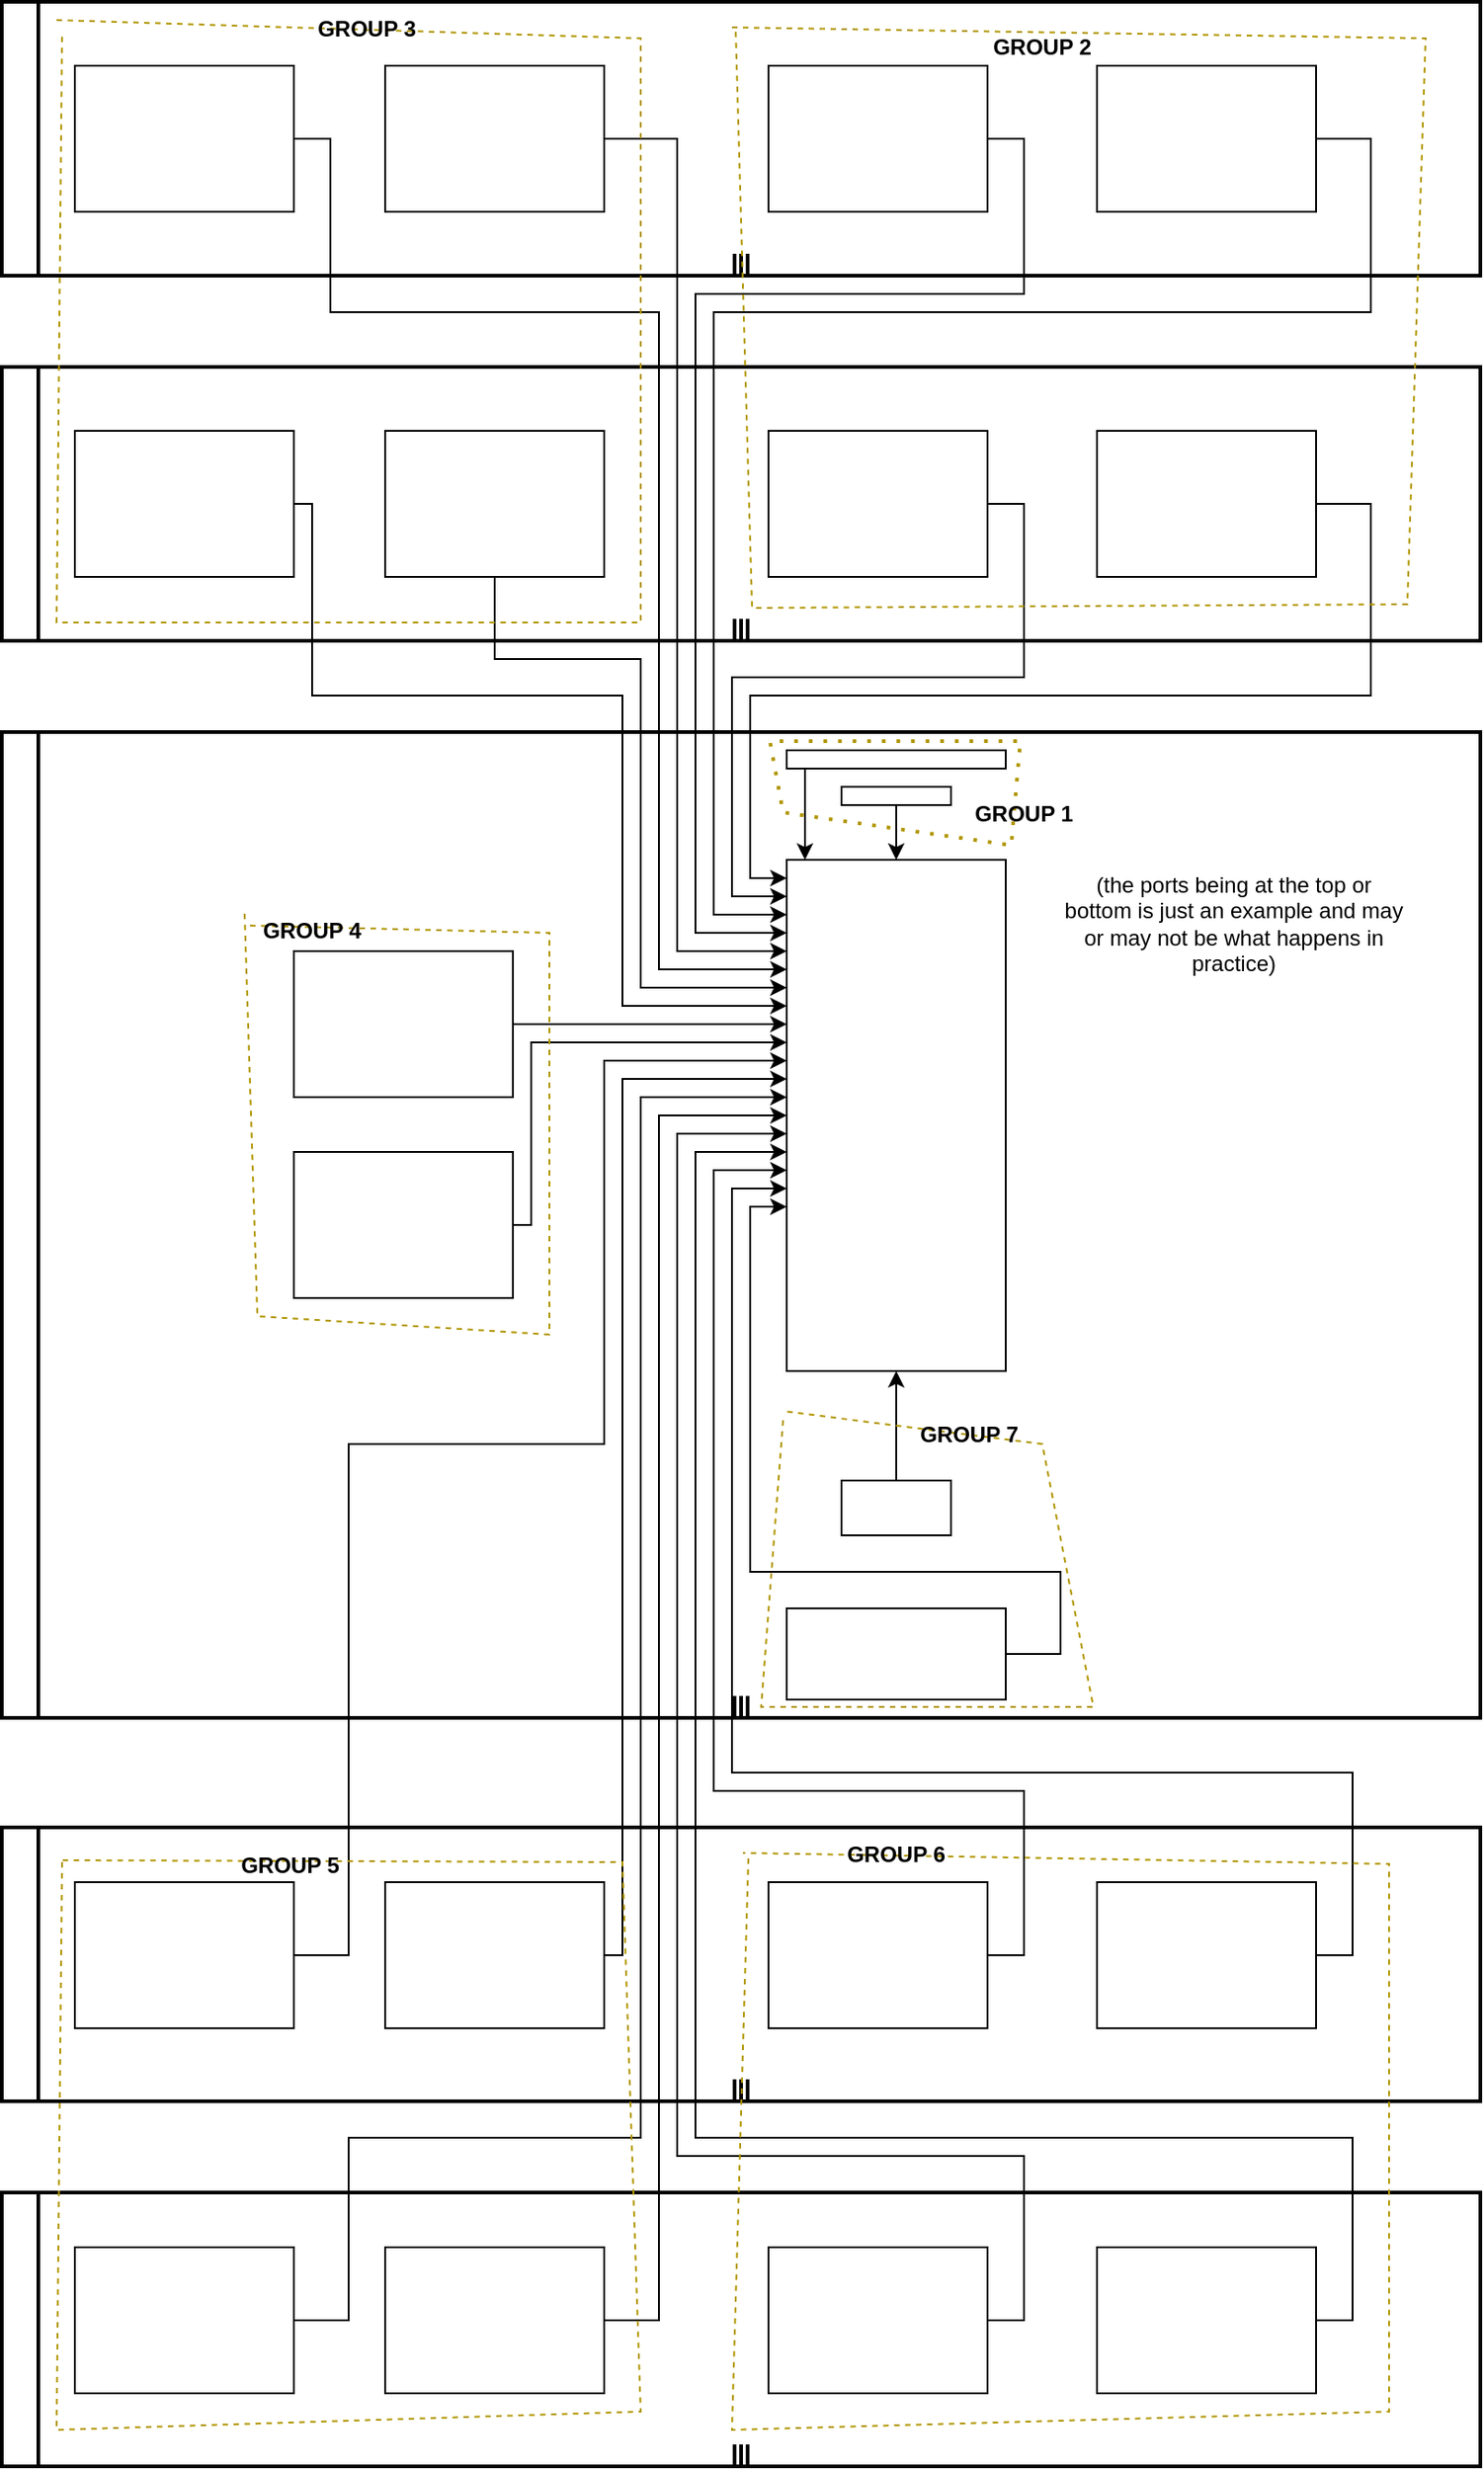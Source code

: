 <mxfile version="28.2.5">
  <diagram name="Page-1" id="y0QL2tkSJJZujMTYGrcq">
    <mxGraphModel dx="1097" dy="698" grid="1" gridSize="10" guides="1" tooltips="1" connect="1" arrows="1" fold="1" page="1" pageScale="1" pageWidth="850" pageHeight="1100" math="0" shadow="0">
      <root>
        <mxCell id="0" />
        <mxCell id="1" parent="0" />
        <mxCell id="HmQoRry8JQ-jzrHZFkb6-1" value="" style="shape=mxgraph.bpmn.swimlane;html=1;startSize=20;horizontal=0;swimlaneLine=1;collapsible=0;fontStyle=0;swimlaneFillColor=#ffffff;strokeWidth=2;isCollection=1;whiteSpace=wrap;" vertex="1" parent="1">
          <mxGeometry x="110" y="330" width="810" height="150" as="geometry" />
        </mxCell>
        <mxCell id="HmQoRry8JQ-jzrHZFkb6-2" value="" style="shape=mxgraph.bpmn.swimlane;html=1;startSize=20;horizontal=0;swimlaneLine=1;collapsible=0;fontStyle=0;swimlaneFillColor=#ffffff;strokeWidth=2;isCollection=1;whiteSpace=wrap;" vertex="1" parent="1">
          <mxGeometry x="110" y="530" width="810" height="150" as="geometry" />
        </mxCell>
        <mxCell id="HmQoRry8JQ-jzrHZFkb6-3" value="" style="shape=mxgraph.bpmn.swimlane;html=1;startSize=20;horizontal=0;swimlaneLine=1;collapsible=0;fontStyle=0;swimlaneFillColor=#ffffff;strokeWidth=2;isCollection=1;whiteSpace=wrap;" vertex="1" parent="1">
          <mxGeometry x="110" y="730" width="810" height="540" as="geometry" />
        </mxCell>
        <mxCell id="HmQoRry8JQ-jzrHZFkb6-4" value="" style="shape=mxgraph.bpmn.swimlane;html=1;startSize=20;horizontal=0;swimlaneLine=1;collapsible=0;fontStyle=0;swimlaneFillColor=#ffffff;strokeWidth=2;isCollection=1;whiteSpace=wrap;" vertex="1" parent="1">
          <mxGeometry x="110" y="1330" width="810" height="150" as="geometry" />
        </mxCell>
        <mxCell id="HmQoRry8JQ-jzrHZFkb6-5" value="" style="shape=mxgraph.bpmn.swimlane;html=1;startSize=20;horizontal=0;swimlaneLine=1;collapsible=0;fontStyle=0;swimlaneFillColor=#ffffff;strokeWidth=2;isCollection=1;whiteSpace=wrap;" vertex="1" parent="1">
          <mxGeometry x="110" y="1530" width="810" height="150" as="geometry" />
        </mxCell>
        <mxCell id="HmQoRry8JQ-jzrHZFkb6-6" value="" style="points=[[0.25,0,0],[0.5,0,0],[0.75,0,0],[1,0.25,0],[1,0.5,0],[1,0.75,0],[0.75,1,0],[0.5,1,0],[0.25,1,0],[0,0.75,0],[0,0.5,0],[0,0.25,0]];shape=mxgraph.bpmn.task2;whiteSpace=wrap;rectStyle=rounded;size=10;html=1;container=1;expand=0;collapsible=0;taskMarker=abstract;" vertex="1" parent="1">
          <mxGeometry x="540" y="800" width="120" height="280" as="geometry" />
        </mxCell>
        <mxCell id="HmQoRry8JQ-jzrHZFkb6-18" style="edgeStyle=orthogonalEdgeStyle;rounded=0;orthogonalLoop=1;jettySize=auto;html=1;" edge="1" parent="1" source="HmQoRry8JQ-jzrHZFkb6-7" target="HmQoRry8JQ-jzrHZFkb6-6">
          <mxGeometry relative="1" as="geometry">
            <Array as="points">
              <mxPoint x="290" y="405" />
              <mxPoint x="290" y="500" />
              <mxPoint x="470" y="500" />
              <mxPoint x="470" y="860" />
            </Array>
          </mxGeometry>
        </mxCell>
        <mxCell id="HmQoRry8JQ-jzrHZFkb6-7" value="" style="points=[[0.25,0,0],[0.5,0,0],[0.75,0,0],[1,0.25,0],[1,0.5,0],[1,0.75,0],[0.75,1,0],[0.5,1,0],[0.25,1,0],[0,0.75,0],[0,0.5,0],[0,0.25,0]];shape=mxgraph.bpmn.task2;whiteSpace=wrap;rectStyle=rounded;size=10;html=1;container=1;expand=0;collapsible=0;taskMarker=abstract;" vertex="1" parent="1">
          <mxGeometry x="150" y="365" width="120" height="80" as="geometry" />
        </mxCell>
        <mxCell id="HmQoRry8JQ-jzrHZFkb6-19" style="edgeStyle=orthogonalEdgeStyle;rounded=0;orthogonalLoop=1;jettySize=auto;html=1;" edge="1" parent="1" source="HmQoRry8JQ-jzrHZFkb6-8" target="HmQoRry8JQ-jzrHZFkb6-6">
          <mxGeometry relative="1" as="geometry">
            <Array as="points">
              <mxPoint x="480" y="405" />
              <mxPoint x="480" y="850" />
            </Array>
          </mxGeometry>
        </mxCell>
        <mxCell id="HmQoRry8JQ-jzrHZFkb6-8" value="" style="points=[[0.25,0,0],[0.5,0,0],[0.75,0,0],[1,0.25,0],[1,0.5,0],[1,0.75,0],[0.75,1,0],[0.5,1,0],[0.25,1,0],[0,0.75,0],[0,0.5,0],[0,0.25,0]];shape=mxgraph.bpmn.task2;whiteSpace=wrap;rectStyle=rounded;size=10;html=1;container=1;expand=0;collapsible=0;taskMarker=abstract;" vertex="1" parent="1">
          <mxGeometry x="320" y="365" width="120" height="80" as="geometry" />
        </mxCell>
        <mxCell id="HmQoRry8JQ-jzrHZFkb6-20" style="edgeStyle=orthogonalEdgeStyle;rounded=0;orthogonalLoop=1;jettySize=auto;html=1;" edge="1" parent="1" source="HmQoRry8JQ-jzrHZFkb6-9" target="HmQoRry8JQ-jzrHZFkb6-6">
          <mxGeometry relative="1" as="geometry">
            <Array as="points">
              <mxPoint x="670" y="405" />
              <mxPoint x="670" y="490" />
              <mxPoint x="490" y="490" />
              <mxPoint x="490" y="840" />
            </Array>
          </mxGeometry>
        </mxCell>
        <mxCell id="HmQoRry8JQ-jzrHZFkb6-9" value="" style="points=[[0.25,0,0],[0.5,0,0],[0.75,0,0],[1,0.25,0],[1,0.5,0],[1,0.75,0],[0.75,1,0],[0.5,1,0],[0.25,1,0],[0,0.75,0],[0,0.5,0],[0,0.25,0]];shape=mxgraph.bpmn.task2;whiteSpace=wrap;rectStyle=rounded;size=10;html=1;container=1;expand=0;collapsible=0;taskMarker=abstract;" vertex="1" parent="1">
          <mxGeometry x="530" y="365" width="120" height="80" as="geometry" />
        </mxCell>
        <mxCell id="HmQoRry8JQ-jzrHZFkb6-21" style="edgeStyle=orthogonalEdgeStyle;rounded=0;orthogonalLoop=1;jettySize=auto;html=1;" edge="1" parent="1" source="HmQoRry8JQ-jzrHZFkb6-10" target="HmQoRry8JQ-jzrHZFkb6-6">
          <mxGeometry relative="1" as="geometry">
            <Array as="points">
              <mxPoint x="860" y="405" />
              <mxPoint x="860" y="500" />
              <mxPoint x="500" y="500" />
              <mxPoint x="500" y="830" />
            </Array>
          </mxGeometry>
        </mxCell>
        <mxCell id="HmQoRry8JQ-jzrHZFkb6-10" value="" style="points=[[0.25,0,0],[0.5,0,0],[0.75,0,0],[1,0.25,0],[1,0.5,0],[1,0.75,0],[0.75,1,0],[0.5,1,0],[0.25,1,0],[0,0.75,0],[0,0.5,0],[0,0.25,0]];shape=mxgraph.bpmn.task2;whiteSpace=wrap;rectStyle=rounded;size=10;html=1;container=1;expand=0;collapsible=0;taskMarker=abstract;" vertex="1" parent="1">
          <mxGeometry x="710" y="365" width="120" height="80" as="geometry" />
        </mxCell>
        <mxCell id="HmQoRry8JQ-jzrHZFkb6-16" style="edgeStyle=orthogonalEdgeStyle;rounded=0;orthogonalLoop=1;jettySize=auto;html=1;" edge="1" parent="1" source="HmQoRry8JQ-jzrHZFkb6-12" target="HmQoRry8JQ-jzrHZFkb6-6">
          <mxGeometry relative="1" as="geometry">
            <Array as="points">
              <mxPoint x="280" y="605" />
              <mxPoint x="280" y="710" />
              <mxPoint x="450" y="710" />
              <mxPoint x="450" y="880" />
            </Array>
          </mxGeometry>
        </mxCell>
        <mxCell id="HmQoRry8JQ-jzrHZFkb6-12" value="" style="points=[[0.25,0,0],[0.5,0,0],[0.75,0,0],[1,0.25,0],[1,0.5,0],[1,0.75,0],[0.75,1,0],[0.5,1,0],[0.25,1,0],[0,0.75,0],[0,0.5,0],[0,0.25,0]];shape=mxgraph.bpmn.task2;whiteSpace=wrap;rectStyle=rounded;size=10;html=1;container=1;expand=0;collapsible=0;taskMarker=abstract;" vertex="1" parent="1">
          <mxGeometry x="150" y="565" width="120" height="80" as="geometry" />
        </mxCell>
        <mxCell id="HmQoRry8JQ-jzrHZFkb6-17" style="edgeStyle=orthogonalEdgeStyle;rounded=0;orthogonalLoop=1;jettySize=auto;html=1;" edge="1" parent="1" source="HmQoRry8JQ-jzrHZFkb6-13" target="HmQoRry8JQ-jzrHZFkb6-6">
          <mxGeometry relative="1" as="geometry">
            <Array as="points">
              <mxPoint x="380" y="690" />
              <mxPoint x="460" y="690" />
              <mxPoint x="460" y="870" />
            </Array>
          </mxGeometry>
        </mxCell>
        <mxCell id="HmQoRry8JQ-jzrHZFkb6-13" value="" style="points=[[0.25,0,0],[0.5,0,0],[0.75,0,0],[1,0.25,0],[1,0.5,0],[1,0.75,0],[0.75,1,0],[0.5,1,0],[0.25,1,0],[0,0.75,0],[0,0.5,0],[0,0.25,0]];shape=mxgraph.bpmn.task2;whiteSpace=wrap;rectStyle=rounded;size=10;html=1;container=1;expand=0;collapsible=0;taskMarker=abstract;" vertex="1" parent="1">
          <mxGeometry x="320" y="565" width="120" height="80" as="geometry" />
        </mxCell>
        <mxCell id="HmQoRry8JQ-jzrHZFkb6-22" style="edgeStyle=orthogonalEdgeStyle;rounded=0;orthogonalLoop=1;jettySize=auto;html=1;" edge="1" parent="1" source="HmQoRry8JQ-jzrHZFkb6-14" target="HmQoRry8JQ-jzrHZFkb6-6">
          <mxGeometry relative="1" as="geometry">
            <Array as="points">
              <mxPoint x="670" y="605" />
              <mxPoint x="670" y="700" />
              <mxPoint x="510" y="700" />
              <mxPoint x="510" y="820" />
            </Array>
          </mxGeometry>
        </mxCell>
        <mxCell id="HmQoRry8JQ-jzrHZFkb6-14" value="" style="points=[[0.25,0,0],[0.5,0,0],[0.75,0,0],[1,0.25,0],[1,0.5,0],[1,0.75,0],[0.75,1,0],[0.5,1,0],[0.25,1,0],[0,0.75,0],[0,0.5,0],[0,0.25,0]];shape=mxgraph.bpmn.task2;whiteSpace=wrap;rectStyle=rounded;size=10;html=1;container=1;expand=0;collapsible=0;taskMarker=abstract;" vertex="1" parent="1">
          <mxGeometry x="530" y="565" width="120" height="80" as="geometry" />
        </mxCell>
        <mxCell id="HmQoRry8JQ-jzrHZFkb6-23" style="edgeStyle=orthogonalEdgeStyle;rounded=0;orthogonalLoop=1;jettySize=auto;html=1;" edge="1" parent="1" source="HmQoRry8JQ-jzrHZFkb6-15" target="HmQoRry8JQ-jzrHZFkb6-6">
          <mxGeometry relative="1" as="geometry">
            <Array as="points">
              <mxPoint x="860" y="605" />
              <mxPoint x="860" y="710" />
              <mxPoint x="520" y="710" />
              <mxPoint x="520" y="810" />
            </Array>
          </mxGeometry>
        </mxCell>
        <mxCell id="HmQoRry8JQ-jzrHZFkb6-15" value="" style="points=[[0.25,0,0],[0.5,0,0],[0.75,0,0],[1,0.25,0],[1,0.5,0],[1,0.75,0],[0.75,1,0],[0.5,1,0],[0.25,1,0],[0,0.75,0],[0,0.5,0],[0,0.25,0]];shape=mxgraph.bpmn.task2;whiteSpace=wrap;rectStyle=rounded;size=10;html=1;container=1;expand=0;collapsible=0;taskMarker=abstract;" vertex="1" parent="1">
          <mxGeometry x="710" y="565" width="120" height="80" as="geometry" />
        </mxCell>
        <mxCell id="HmQoRry8JQ-jzrHZFkb6-25" style="edgeStyle=orthogonalEdgeStyle;rounded=0;orthogonalLoop=1;jettySize=auto;html=1;" edge="1" parent="1" source="HmQoRry8JQ-jzrHZFkb6-24" target="HmQoRry8JQ-jzrHZFkb6-6">
          <mxGeometry relative="1" as="geometry">
            <Array as="points">
              <mxPoint x="550" y="780" />
              <mxPoint x="550" y="780" />
            </Array>
          </mxGeometry>
        </mxCell>
        <mxCell id="HmQoRry8JQ-jzrHZFkb6-24" value="" style="points=[[0.25,0,0],[0.5,0,0],[0.75,0,0],[1,0.25,0],[1,0.5,0],[1,0.75,0],[0.75,1,0],[0.5,1,0],[0.25,1,0],[0,0.75,0],[0,0.5,0],[0,0.25,0]];shape=mxgraph.bpmn.task2;whiteSpace=wrap;rectStyle=rounded;size=10;html=1;container=1;expand=0;collapsible=0;taskMarker=abstract;" vertex="1" parent="1">
          <mxGeometry x="540" y="740" width="120" height="10" as="geometry" />
        </mxCell>
        <mxCell id="HmQoRry8JQ-jzrHZFkb6-27" style="edgeStyle=orthogonalEdgeStyle;rounded=0;orthogonalLoop=1;jettySize=auto;html=1;" edge="1" parent="1" source="HmQoRry8JQ-jzrHZFkb6-26" target="HmQoRry8JQ-jzrHZFkb6-6">
          <mxGeometry relative="1" as="geometry" />
        </mxCell>
        <mxCell id="HmQoRry8JQ-jzrHZFkb6-26" value="" style="points=[[0.25,0,0],[0.5,0,0],[0.75,0,0],[1,0.25,0],[1,0.5,0],[1,0.75,0],[0.75,1,0],[0.5,1,0],[0.25,1,0],[0,0.75,0],[0,0.5,0],[0,0.25,0]];shape=mxgraph.bpmn.task2;whiteSpace=wrap;rectStyle=rounded;size=10;html=1;container=1;expand=0;collapsible=0;taskMarker=abstract;" vertex="1" parent="1">
          <mxGeometry x="570" y="760" width="60" height="10" as="geometry" />
        </mxCell>
        <mxCell id="HmQoRry8JQ-jzrHZFkb6-31" style="edgeStyle=orthogonalEdgeStyle;rounded=0;orthogonalLoop=1;jettySize=auto;html=1;" edge="1" parent="1" source="HmQoRry8JQ-jzrHZFkb6-29" target="HmQoRry8JQ-jzrHZFkb6-6">
          <mxGeometry relative="1" as="geometry">
            <Array as="points">
              <mxPoint x="500" y="890" />
              <mxPoint x="500" y="890" />
            </Array>
          </mxGeometry>
        </mxCell>
        <mxCell id="HmQoRry8JQ-jzrHZFkb6-29" value="" style="points=[[0.25,0,0],[0.5,0,0],[0.75,0,0],[1,0.25,0],[1,0.5,0],[1,0.75,0],[0.75,1,0],[0.5,1,0],[0.25,1,0],[0,0.75,0],[0,0.5,0],[0,0.25,0]];shape=mxgraph.bpmn.task2;whiteSpace=wrap;rectStyle=rounded;size=10;html=1;container=1;expand=0;collapsible=0;taskMarker=abstract;" vertex="1" parent="1">
          <mxGeometry x="270" y="850" width="120" height="80" as="geometry" />
        </mxCell>
        <mxCell id="HmQoRry8JQ-jzrHZFkb6-32" style="edgeStyle=orthogonalEdgeStyle;rounded=0;orthogonalLoop=1;jettySize=auto;html=1;" edge="1" parent="1" source="HmQoRry8JQ-jzrHZFkb6-30" target="HmQoRry8JQ-jzrHZFkb6-6">
          <mxGeometry relative="1" as="geometry">
            <Array as="points">
              <mxPoint x="400" y="1000" />
              <mxPoint x="400" y="900" />
            </Array>
          </mxGeometry>
        </mxCell>
        <mxCell id="HmQoRry8JQ-jzrHZFkb6-30" value="" style="points=[[0.25,0,0],[0.5,0,0],[0.75,0,0],[1,0.25,0],[1,0.5,0],[1,0.75,0],[0.75,1,0],[0.5,1,0],[0.25,1,0],[0,0.75,0],[0,0.5,0],[0,0.25,0]];shape=mxgraph.bpmn.task2;whiteSpace=wrap;rectStyle=rounded;size=10;html=1;container=1;expand=0;collapsible=0;taskMarker=abstract;" vertex="1" parent="1">
          <mxGeometry x="270" y="960" width="120" height="80" as="geometry" />
        </mxCell>
        <mxCell id="HmQoRry8JQ-jzrHZFkb6-41" style="edgeStyle=orthogonalEdgeStyle;rounded=0;orthogonalLoop=1;jettySize=auto;html=1;" edge="1" parent="1" source="HmQoRry8JQ-jzrHZFkb6-33" target="HmQoRry8JQ-jzrHZFkb6-6">
          <mxGeometry relative="1" as="geometry">
            <Array as="points">
              <mxPoint x="300" y="1400" />
              <mxPoint x="300" y="1120" />
              <mxPoint x="440" y="1120" />
              <mxPoint x="440" y="910" />
            </Array>
          </mxGeometry>
        </mxCell>
        <mxCell id="HmQoRry8JQ-jzrHZFkb6-33" value="" style="points=[[0.25,0,0],[0.5,0,0],[0.75,0,0],[1,0.25,0],[1,0.5,0],[1,0.75,0],[0.75,1,0],[0.5,1,0],[0.25,1,0],[0,0.75,0],[0,0.5,0],[0,0.25,0]];shape=mxgraph.bpmn.task2;whiteSpace=wrap;rectStyle=rounded;size=10;html=1;container=1;expand=0;collapsible=0;taskMarker=abstract;" vertex="1" parent="1">
          <mxGeometry x="150" y="1360" width="120" height="80" as="geometry" />
        </mxCell>
        <mxCell id="HmQoRry8JQ-jzrHZFkb6-42" style="edgeStyle=orthogonalEdgeStyle;rounded=0;orthogonalLoop=1;jettySize=auto;html=1;" edge="1" parent="1" source="HmQoRry8JQ-jzrHZFkb6-34" target="HmQoRry8JQ-jzrHZFkb6-6">
          <mxGeometry relative="1" as="geometry">
            <Array as="points">
              <mxPoint x="450" y="1400" />
              <mxPoint x="450" y="920" />
            </Array>
          </mxGeometry>
        </mxCell>
        <mxCell id="HmQoRry8JQ-jzrHZFkb6-34" value="" style="points=[[0.25,0,0],[0.5,0,0],[0.75,0,0],[1,0.25,0],[1,0.5,0],[1,0.75,0],[0.75,1,0],[0.5,1,0],[0.25,1,0],[0,0.75,0],[0,0.5,0],[0,0.25,0]];shape=mxgraph.bpmn.task2;whiteSpace=wrap;rectStyle=rounded;size=10;html=1;container=1;expand=0;collapsible=0;taskMarker=abstract;" vertex="1" parent="1">
          <mxGeometry x="320" y="1360" width="120" height="80" as="geometry" />
        </mxCell>
        <mxCell id="HmQoRry8JQ-jzrHZFkb6-47" style="edgeStyle=orthogonalEdgeStyle;rounded=0;orthogonalLoop=1;jettySize=auto;html=1;" edge="1" parent="1" source="HmQoRry8JQ-jzrHZFkb6-35" target="HmQoRry8JQ-jzrHZFkb6-6">
          <mxGeometry relative="1" as="geometry">
            <Array as="points">
              <mxPoint x="670" y="1400" />
              <mxPoint x="670" y="1310" />
              <mxPoint x="500" y="1310" />
              <mxPoint x="500" y="970" />
            </Array>
          </mxGeometry>
        </mxCell>
        <mxCell id="HmQoRry8JQ-jzrHZFkb6-35" value="" style="points=[[0.25,0,0],[0.5,0,0],[0.75,0,0],[1,0.25,0],[1,0.5,0],[1,0.75,0],[0.75,1,0],[0.5,1,0],[0.25,1,0],[0,0.75,0],[0,0.5,0],[0,0.25,0]];shape=mxgraph.bpmn.task2;whiteSpace=wrap;rectStyle=rounded;size=10;html=1;container=1;expand=0;collapsible=0;taskMarker=abstract;" vertex="1" parent="1">
          <mxGeometry x="530" y="1360" width="120" height="80" as="geometry" />
        </mxCell>
        <mxCell id="HmQoRry8JQ-jzrHZFkb6-48" style="edgeStyle=orthogonalEdgeStyle;rounded=0;orthogonalLoop=1;jettySize=auto;html=1;" edge="1" parent="1" source="HmQoRry8JQ-jzrHZFkb6-36" target="HmQoRry8JQ-jzrHZFkb6-6">
          <mxGeometry relative="1" as="geometry">
            <Array as="points">
              <mxPoint x="850" y="1400" />
              <mxPoint x="850" y="1300" />
              <mxPoint x="510" y="1300" />
              <mxPoint x="510" y="980" />
            </Array>
          </mxGeometry>
        </mxCell>
        <mxCell id="HmQoRry8JQ-jzrHZFkb6-36" value="" style="points=[[0.25,0,0],[0.5,0,0],[0.75,0,0],[1,0.25,0],[1,0.5,0],[1,0.75,0],[0.75,1,0],[0.5,1,0],[0.25,1,0],[0,0.75,0],[0,0.5,0],[0,0.25,0]];shape=mxgraph.bpmn.task2;whiteSpace=wrap;rectStyle=rounded;size=10;html=1;container=1;expand=0;collapsible=0;taskMarker=abstract;" vertex="1" parent="1">
          <mxGeometry x="710" y="1360" width="120" height="80" as="geometry" />
        </mxCell>
        <mxCell id="HmQoRry8JQ-jzrHZFkb6-43" style="edgeStyle=orthogonalEdgeStyle;rounded=0;orthogonalLoop=1;jettySize=auto;html=1;" edge="1" parent="1" source="HmQoRry8JQ-jzrHZFkb6-37" target="HmQoRry8JQ-jzrHZFkb6-6">
          <mxGeometry relative="1" as="geometry">
            <Array as="points">
              <mxPoint x="300" y="1600" />
              <mxPoint x="300" y="1500" />
              <mxPoint x="460" y="1500" />
              <mxPoint x="460" y="930" />
            </Array>
          </mxGeometry>
        </mxCell>
        <mxCell id="HmQoRry8JQ-jzrHZFkb6-37" value="" style="points=[[0.25,0,0],[0.5,0,0],[0.75,0,0],[1,0.25,0],[1,0.5,0],[1,0.75,0],[0.75,1,0],[0.5,1,0],[0.25,1,0],[0,0.75,0],[0,0.5,0],[0,0.25,0]];shape=mxgraph.bpmn.task2;whiteSpace=wrap;rectStyle=rounded;size=10;html=1;container=1;expand=0;collapsible=0;taskMarker=abstract;" vertex="1" parent="1">
          <mxGeometry x="150" y="1560" width="120" height="80" as="geometry" />
        </mxCell>
        <mxCell id="HmQoRry8JQ-jzrHZFkb6-44" style="edgeStyle=orthogonalEdgeStyle;rounded=0;orthogonalLoop=1;jettySize=auto;html=1;" edge="1" parent="1" source="HmQoRry8JQ-jzrHZFkb6-38" target="HmQoRry8JQ-jzrHZFkb6-6">
          <mxGeometry relative="1" as="geometry">
            <Array as="points">
              <mxPoint x="470" y="1600" />
              <mxPoint x="470" y="940" />
            </Array>
          </mxGeometry>
        </mxCell>
        <mxCell id="HmQoRry8JQ-jzrHZFkb6-38" value="" style="points=[[0.25,0,0],[0.5,0,0],[0.75,0,0],[1,0.25,0],[1,0.5,0],[1,0.75,0],[0.75,1,0],[0.5,1,0],[0.25,1,0],[0,0.75,0],[0,0.5,0],[0,0.25,0]];shape=mxgraph.bpmn.task2;whiteSpace=wrap;rectStyle=rounded;size=10;html=1;container=1;expand=0;collapsible=0;taskMarker=abstract;" vertex="1" parent="1">
          <mxGeometry x="320" y="1560" width="120" height="80" as="geometry" />
        </mxCell>
        <mxCell id="HmQoRry8JQ-jzrHZFkb6-45" style="edgeStyle=orthogonalEdgeStyle;rounded=0;orthogonalLoop=1;jettySize=auto;html=1;" edge="1" parent="1" source="HmQoRry8JQ-jzrHZFkb6-39" target="HmQoRry8JQ-jzrHZFkb6-6">
          <mxGeometry relative="1" as="geometry">
            <Array as="points">
              <mxPoint x="670" y="1600" />
              <mxPoint x="670" y="1510" />
              <mxPoint x="480" y="1510" />
              <mxPoint x="480" y="950" />
            </Array>
          </mxGeometry>
        </mxCell>
        <mxCell id="HmQoRry8JQ-jzrHZFkb6-39" value="" style="points=[[0.25,0,0],[0.5,0,0],[0.75,0,0],[1,0.25,0],[1,0.5,0],[1,0.75,0],[0.75,1,0],[0.5,1,0],[0.25,1,0],[0,0.75,0],[0,0.5,0],[0,0.25,0]];shape=mxgraph.bpmn.task2;whiteSpace=wrap;rectStyle=rounded;size=10;html=1;container=1;expand=0;collapsible=0;taskMarker=abstract;" vertex="1" parent="1">
          <mxGeometry x="530" y="1560" width="120" height="80" as="geometry" />
        </mxCell>
        <mxCell id="HmQoRry8JQ-jzrHZFkb6-46" style="edgeStyle=orthogonalEdgeStyle;rounded=0;orthogonalLoop=1;jettySize=auto;html=1;" edge="1" parent="1" source="HmQoRry8JQ-jzrHZFkb6-40" target="HmQoRry8JQ-jzrHZFkb6-6">
          <mxGeometry relative="1" as="geometry">
            <Array as="points">
              <mxPoint x="850" y="1600" />
              <mxPoint x="850" y="1500" />
              <mxPoint x="490" y="1500" />
              <mxPoint x="490" y="960" />
            </Array>
          </mxGeometry>
        </mxCell>
        <mxCell id="HmQoRry8JQ-jzrHZFkb6-40" value="" style="points=[[0.25,0,0],[0.5,0,0],[0.75,0,0],[1,0.25,0],[1,0.5,0],[1,0.75,0],[0.75,1,0],[0.5,1,0],[0.25,1,0],[0,0.75,0],[0,0.5,0],[0,0.25,0]];shape=mxgraph.bpmn.task2;whiteSpace=wrap;rectStyle=rounded;size=10;html=1;container=1;expand=0;collapsible=0;taskMarker=abstract;" vertex="1" parent="1">
          <mxGeometry x="710" y="1560" width="120" height="80" as="geometry" />
        </mxCell>
        <mxCell id="HmQoRry8JQ-jzrHZFkb6-51" style="edgeStyle=orthogonalEdgeStyle;rounded=0;orthogonalLoop=1;jettySize=auto;html=1;" edge="1" parent="1" source="HmQoRry8JQ-jzrHZFkb6-49" target="HmQoRry8JQ-jzrHZFkb6-6">
          <mxGeometry relative="1" as="geometry">
            <Array as="points">
              <mxPoint x="690" y="1235" />
              <mxPoint x="690" y="1190" />
              <mxPoint x="520" y="1190" />
              <mxPoint x="520" y="990" />
            </Array>
          </mxGeometry>
        </mxCell>
        <mxCell id="HmQoRry8JQ-jzrHZFkb6-49" value="" style="points=[[0.25,0,0],[0.5,0,0],[0.75,0,0],[1,0.25,0],[1,0.5,0],[1,0.75,0],[0.75,1,0],[0.5,1,0],[0.25,1,0],[0,0.75,0],[0,0.5,0],[0,0.25,0]];shape=mxgraph.bpmn.task2;whiteSpace=wrap;rectStyle=rounded;size=10;html=1;container=1;expand=0;collapsible=0;taskMarker=abstract;" vertex="1" parent="1">
          <mxGeometry x="540" y="1210" width="120" height="50" as="geometry" />
        </mxCell>
        <mxCell id="HmQoRry8JQ-jzrHZFkb6-52" style="edgeStyle=orthogonalEdgeStyle;rounded=0;orthogonalLoop=1;jettySize=auto;html=1;" edge="1" parent="1" source="HmQoRry8JQ-jzrHZFkb6-50" target="HmQoRry8JQ-jzrHZFkb6-6">
          <mxGeometry relative="1" as="geometry" />
        </mxCell>
        <mxCell id="HmQoRry8JQ-jzrHZFkb6-50" value="" style="points=[[0.25,0,0],[0.5,0,0],[0.75,0,0],[1,0.25,0],[1,0.5,0],[1,0.75,0],[0.75,1,0],[0.5,1,0],[0.25,1,0],[0,0.75,0],[0,0.5,0],[0,0.25,0]];shape=mxgraph.bpmn.task2;whiteSpace=wrap;rectStyle=rounded;size=10;html=1;container=1;expand=0;collapsible=0;taskMarker=abstract;" vertex="1" parent="1">
          <mxGeometry x="570" y="1140" width="60" height="30" as="geometry" />
        </mxCell>
        <mxCell id="HmQoRry8JQ-jzrHZFkb6-54" value="" style="endArrow=none;dashed=1;html=1;dashPattern=1 3;strokeWidth=2;rounded=0;fillColor=#e3c800;strokeColor=#B09500;" edge="1" parent="1">
          <mxGeometry width="50" height="50" relative="1" as="geometry">
            <mxPoint x="531" y="736" as="sourcePoint" />
            <mxPoint x="531" y="735" as="targetPoint" />
            <Array as="points">
              <mxPoint x="538" y="774" />
              <mxPoint x="663" y="792" />
              <mxPoint x="668" y="735" />
            </Array>
          </mxGeometry>
        </mxCell>
        <mxCell id="HmQoRry8JQ-jzrHZFkb6-55" value="&lt;b&gt;GROUP 1&lt;/b&gt;" style="text;html=1;align=center;verticalAlign=middle;whiteSpace=wrap;rounded=0;" vertex="1" parent="1">
          <mxGeometry x="640" y="760" width="60" height="30" as="geometry" />
        </mxCell>
        <mxCell id="HmQoRry8JQ-jzrHZFkb6-56" value="" style="endArrow=none;dashed=1;html=1;rounded=0;fillColor=#e3c800;strokeColor=#B09500;" edge="1" parent="1">
          <mxGeometry width="50" height="50" relative="1" as="geometry">
            <mxPoint x="510" y="344" as="sourcePoint" />
            <mxPoint x="512" y="344" as="targetPoint" />
            <Array as="points">
              <mxPoint x="890" y="350" />
              <mxPoint x="880" y="660" />
              <mxPoint x="521" y="662" />
            </Array>
          </mxGeometry>
        </mxCell>
        <mxCell id="HmQoRry8JQ-jzrHZFkb6-57" value="&lt;b&gt;GROUP 2&lt;/b&gt;" style="text;html=1;align=center;verticalAlign=middle;whiteSpace=wrap;rounded=0;" vertex="1" parent="1">
          <mxGeometry x="650" y="340" width="60" height="30" as="geometry" />
        </mxCell>
        <mxCell id="HmQoRry8JQ-jzrHZFkb6-58" value="" style="endArrow=none;dashed=1;html=1;rounded=0;fillColor=#e3c800;strokeColor=#B09500;" edge="1" parent="1">
          <mxGeometry width="50" height="50" relative="1" as="geometry">
            <mxPoint x="140" y="340" as="sourcePoint" />
            <mxPoint x="143" y="347" as="targetPoint" />
            <Array as="points">
              <mxPoint x="460" y="350" />
              <mxPoint x="460" y="670" />
              <mxPoint x="140" y="670" />
            </Array>
          </mxGeometry>
        </mxCell>
        <mxCell id="HmQoRry8JQ-jzrHZFkb6-60" value="&lt;b&gt;GROUP 3&lt;/b&gt;" style="text;html=1;align=center;verticalAlign=middle;whiteSpace=wrap;rounded=0;" vertex="1" parent="1">
          <mxGeometry x="280" y="330" width="60" height="30" as="geometry" />
        </mxCell>
        <mxCell id="HmQoRry8JQ-jzrHZFkb6-61" value="" style="endArrow=none;dashed=1;html=1;rounded=0;fillColor=#e3c800;strokeColor=#B09500;" edge="1" parent="1">
          <mxGeometry width="50" height="50" relative="1" as="geometry">
            <mxPoint x="246" y="836" as="sourcePoint" />
            <mxPoint x="243" y="829" as="targetPoint" />
            <Array as="points">
              <mxPoint x="410" y="840" />
              <mxPoint x="410" y="1060" />
              <mxPoint x="250" y="1050" />
            </Array>
          </mxGeometry>
        </mxCell>
        <mxCell id="HmQoRry8JQ-jzrHZFkb6-62" value="&lt;b&gt;GROUP 4&lt;/b&gt;" style="text;html=1;align=center;verticalAlign=middle;whiteSpace=wrap;rounded=0;" vertex="1" parent="1">
          <mxGeometry x="250" y="824" width="60" height="30" as="geometry" />
        </mxCell>
        <mxCell id="HmQoRry8JQ-jzrHZFkb6-63" value="" style="endArrow=none;dashed=1;html=1;rounded=0;fillColor=#e3c800;strokeColor=#B09500;" edge="1" parent="1">
          <mxGeometry width="50" height="50" relative="1" as="geometry">
            <mxPoint x="143" y="1349" as="sourcePoint" />
            <mxPoint x="143" y="1348" as="targetPoint" />
            <Array as="points">
              <mxPoint x="140" y="1660" />
              <mxPoint x="460" y="1650" />
              <mxPoint x="450" y="1349" />
            </Array>
          </mxGeometry>
        </mxCell>
        <mxCell id="HmQoRry8JQ-jzrHZFkb6-64" value="&lt;b&gt;GROUP 5&lt;/b&gt;" style="text;html=1;align=center;verticalAlign=middle;whiteSpace=wrap;rounded=0;" vertex="1" parent="1">
          <mxGeometry x="238" y="1336" width="60" height="30" as="geometry" />
        </mxCell>
        <mxCell id="HmQoRry8JQ-jzrHZFkb6-65" value="" style="endArrow=none;dashed=1;html=1;rounded=0;fillColor=#e3c800;strokeColor=#B09500;" edge="1" parent="1">
          <mxGeometry width="50" height="50" relative="1" as="geometry">
            <mxPoint x="519" y="1347" as="sourcePoint" />
            <mxPoint x="516" y="1344" as="targetPoint" />
            <Array as="points">
              <mxPoint x="510" y="1660" />
              <mxPoint x="870" y="1650" />
              <mxPoint x="870" y="1350" />
            </Array>
          </mxGeometry>
        </mxCell>
        <mxCell id="HmQoRry8JQ-jzrHZFkb6-66" value="&lt;b&gt;GROUP 6&lt;/b&gt;" style="text;html=1;align=center;verticalAlign=middle;whiteSpace=wrap;rounded=0;" vertex="1" parent="1">
          <mxGeometry x="570" y="1330" width="60" height="30" as="geometry" />
        </mxCell>
        <mxCell id="HmQoRry8JQ-jzrHZFkb6-67" value="" style="endArrow=none;dashed=1;html=1;rounded=0;fillColor=#e3c800;strokeColor=#B09500;" edge="1" parent="1">
          <mxGeometry width="50" height="50" relative="1" as="geometry">
            <mxPoint x="538" y="1107" as="sourcePoint" />
            <mxPoint x="538" y="1102" as="targetPoint" />
            <Array as="points">
              <mxPoint x="526" y="1264" />
              <mxPoint x="708" y="1264" />
              <mxPoint x="680" y="1120" />
            </Array>
          </mxGeometry>
        </mxCell>
        <mxCell id="HmQoRry8JQ-jzrHZFkb6-68" value="&lt;b&gt;GROUP 7&lt;/b&gt;" style="text;html=1;align=center;verticalAlign=middle;whiteSpace=wrap;rounded=0;" vertex="1" parent="1">
          <mxGeometry x="610" y="1100" width="60" height="30" as="geometry" />
        </mxCell>
        <mxCell id="HmQoRry8JQ-jzrHZFkb6-69" value="(the ports being at the top or bottom is just an example and may or may not be what happens in practice)" style="text;html=1;align=center;verticalAlign=middle;whiteSpace=wrap;rounded=0;" vertex="1" parent="1">
          <mxGeometry x="690" y="820" width="190" height="30" as="geometry" />
        </mxCell>
      </root>
    </mxGraphModel>
  </diagram>
</mxfile>
